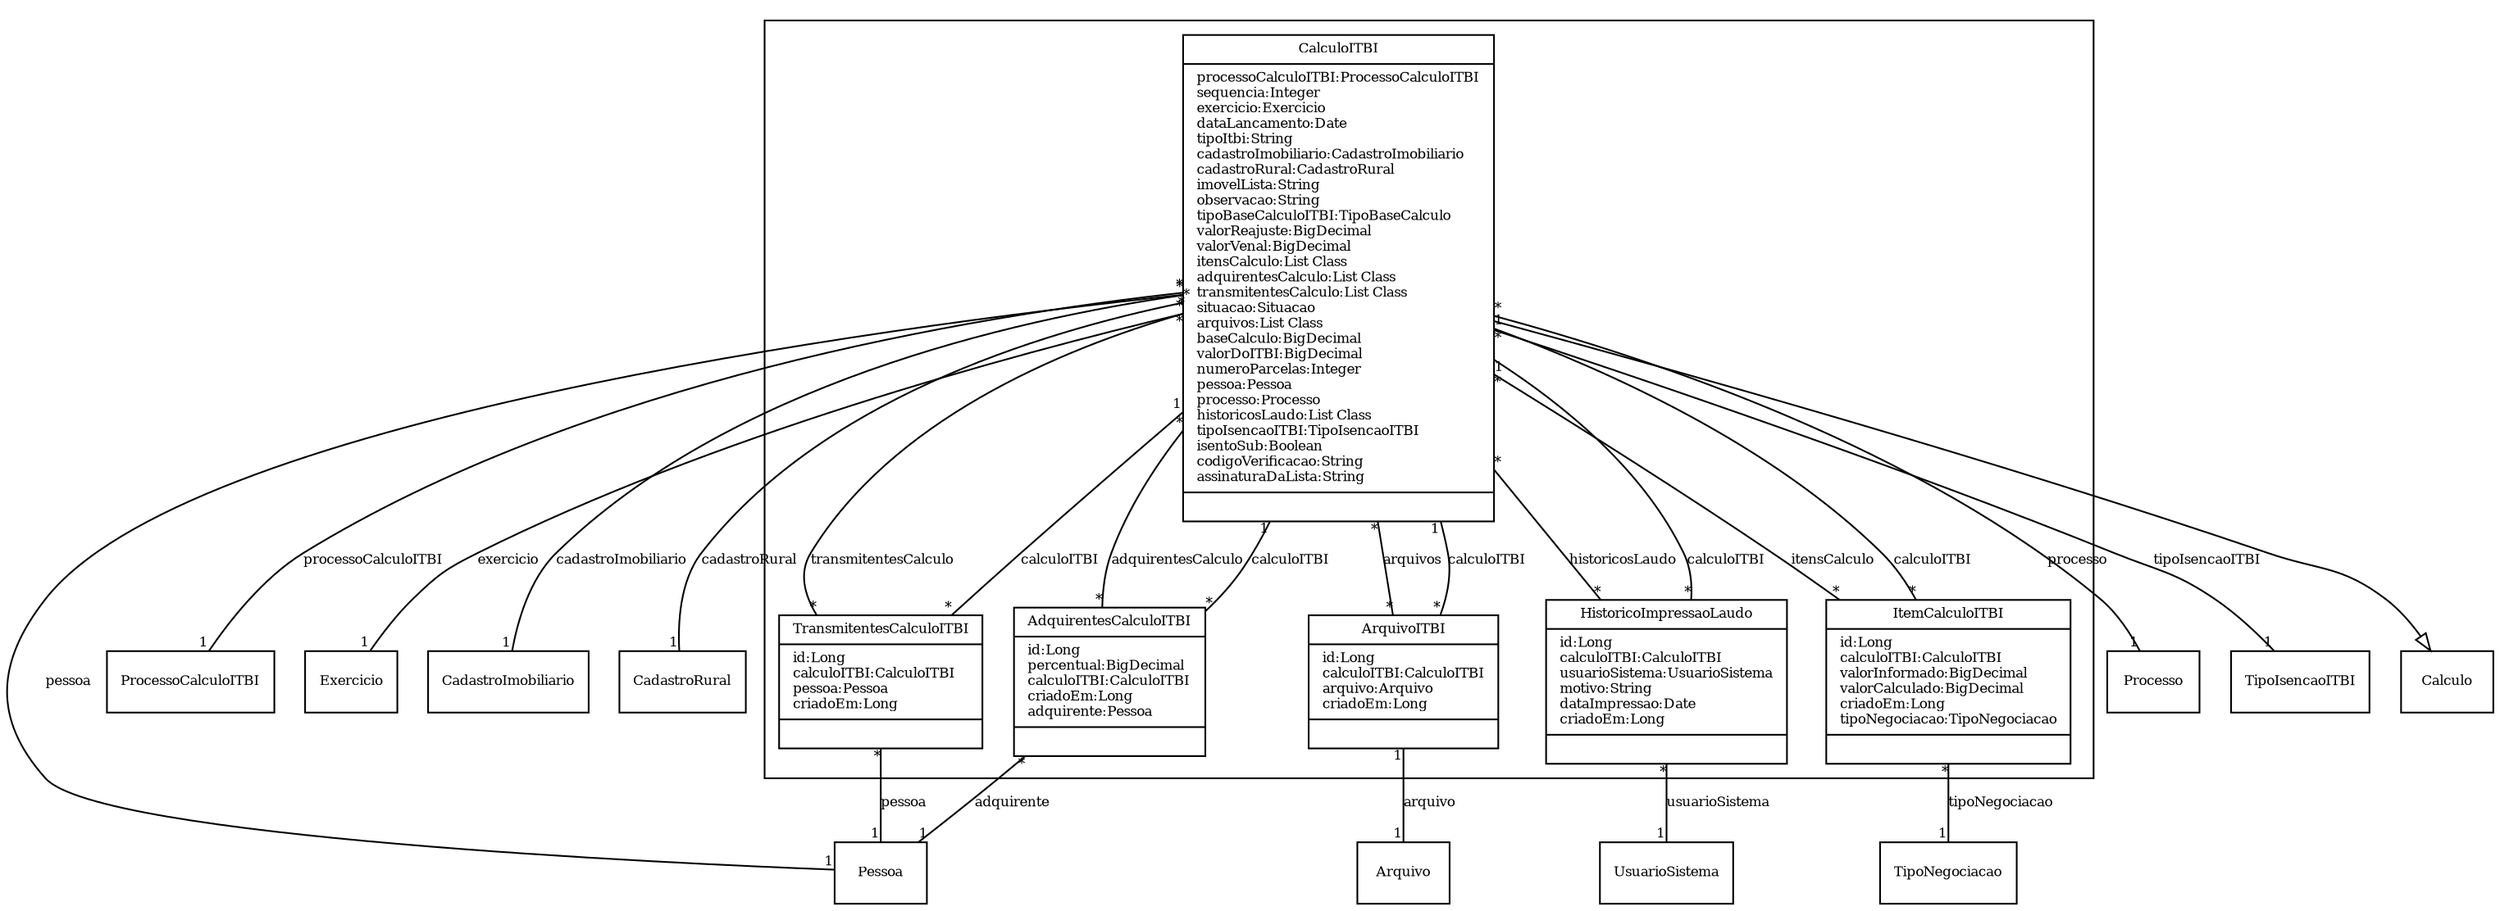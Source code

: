 digraph G{
fontname = "Times-Roman"
fontsize = 8

node [
        fontname = "Times-Roman"
        fontsize = 8
        shape = "record"
]

edge [
        fontname = "Times-Roman"
        fontsize = 8
]

subgraph clusterLANCAMENTO_DE_ITBI
{
CalculoITBI [label = "{CalculoITBI|processoCalculoITBI:ProcessoCalculoITBI\lsequencia:Integer\lexercicio:Exercicio\ldataLancamento:Date\ltipoItbi:String\lcadastroImobiliario:CadastroImobiliario\lcadastroRural:CadastroRural\limovelLista:String\lobservacao:String\ltipoBaseCalculoITBI:TipoBaseCalculo\lvalorReajuste:BigDecimal\lvalorVenal:BigDecimal\litensCalculo:List Class\ladquirentesCalculo:List Class\ltransmitentesCalculo:List Class\lsituacao:Situacao\larquivos:List Class\lbaseCalculo:BigDecimal\lvalorDoITBI:BigDecimal\lnumeroParcelas:Integer\lpessoa:Pessoa\lprocesso:Processo\lhistoricosLaudo:List Class\ltipoIsencaoITBI:TipoIsencaoITBI\lisentoSub:Boolean\lcodigoVerificacao:String\lassinaturaDaLista:String\l|\l}"]
ItemCalculoITBI [label = "{ItemCalculoITBI|id:Long\lcalculoITBI:CalculoITBI\lvalorInformado:BigDecimal\lvalorCalculado:BigDecimal\lcriadoEm:Long\ltipoNegociacao:TipoNegociacao\l|\l}"]
AdquirentesCalculoITBI [label = "{AdquirentesCalculoITBI|id:Long\lpercentual:BigDecimal\lcalculoITBI:CalculoITBI\lcriadoEm:Long\ladquirente:Pessoa\l|\l}"]
TransmitentesCalculoITBI [label = "{TransmitentesCalculoITBI|id:Long\lcalculoITBI:CalculoITBI\lpessoa:Pessoa\lcriadoEm:Long\l|\l}"]
ArquivoITBI [label = "{ArquivoITBI|id:Long\lcalculoITBI:CalculoITBI\larquivo:Arquivo\lcriadoEm:Long\l|\l}"]
HistoricoImpressaoLaudo [label = "{HistoricoImpressaoLaudo|id:Long\lcalculoITBI:CalculoITBI\lusuarioSistema:UsuarioSistema\lmotivo:String\ldataImpressao:Date\lcriadoEm:Long\l|\l}"]
}
edge [arrowhead = "none" headlabel = "1" taillabel = "*"] CalculoITBI -> ProcessoCalculoITBI [label = "processoCalculoITBI"]
edge [arrowhead = "none" headlabel = "1" taillabel = "*"] CalculoITBI -> Exercicio [label = "exercicio"]
edge [arrowhead = "none" headlabel = "1" taillabel = "*"] CalculoITBI -> CadastroImobiliario [label = "cadastroImobiliario"]
edge [arrowhead = "none" headlabel = "1" taillabel = "*"] CalculoITBI -> CadastroRural [label = "cadastroRural"]
edge [arrowhead = "none" headlabel = "*" taillabel = "*"] CalculoITBI -> ItemCalculoITBI [label = "itensCalculo"]
edge [arrowhead = "none" headlabel = "*" taillabel = "*"] CalculoITBI -> AdquirentesCalculoITBI [label = "adquirentesCalculo"]
edge [arrowhead = "none" headlabel = "*" taillabel = "*"] CalculoITBI -> TransmitentesCalculoITBI [label = "transmitentesCalculo"]
edge [arrowhead = "none" headlabel = "*" taillabel = "*"] CalculoITBI -> ArquivoITBI [label = "arquivos"]
edge [arrowhead = "none" headlabel = "1" taillabel = "*"] CalculoITBI -> Pessoa [label = "pessoa"]
edge [arrowhead = "none" headlabel = "1" taillabel = "*"] CalculoITBI -> Processo [label = "processo"]
edge [arrowhead = "none" headlabel = "*" taillabel = "*"] CalculoITBI -> HistoricoImpressaoLaudo [label = "historicosLaudo"]
edge [arrowhead = "none" headlabel = "1" taillabel = "*"] CalculoITBI -> TipoIsencaoITBI [label = "tipoIsencaoITBI"]
edge [ arrowhead = "empty" headlabel = "" taillabel = ""] CalculoITBI -> Calculo
edge [arrowhead = "none" headlabel = "1" taillabel = "*"] ItemCalculoITBI -> CalculoITBI [label = "calculoITBI"]
edge [arrowhead = "none" headlabel = "1" taillabel = "*"] ItemCalculoITBI -> TipoNegociacao [label = "tipoNegociacao"]
edge [arrowhead = "none" headlabel = "1" taillabel = "*"] AdquirentesCalculoITBI -> CalculoITBI [label = "calculoITBI"]
edge [arrowhead = "none" headlabel = "1" taillabel = "*"] AdquirentesCalculoITBI -> Pessoa [label = "adquirente"]
edge [arrowhead = "none" headlabel = "1" taillabel = "*"] TransmitentesCalculoITBI -> CalculoITBI [label = "calculoITBI"]
edge [arrowhead = "none" headlabel = "1" taillabel = "*"] TransmitentesCalculoITBI -> Pessoa [label = "pessoa"]
edge [arrowhead = "none" headlabel = "1" taillabel = "*"] ArquivoITBI -> CalculoITBI [label = "calculoITBI"]
edge [arrowhead = "none" headlabel = "1" taillabel = "1"] ArquivoITBI -> Arquivo [label = "arquivo"]
edge [arrowhead = "none" headlabel = "1" taillabel = "*"] HistoricoImpressaoLaudo -> CalculoITBI [label = "calculoITBI"]
edge [arrowhead = "none" headlabel = "1" taillabel = "*"] HistoricoImpressaoLaudo -> UsuarioSistema [label = "usuarioSistema"]
}
